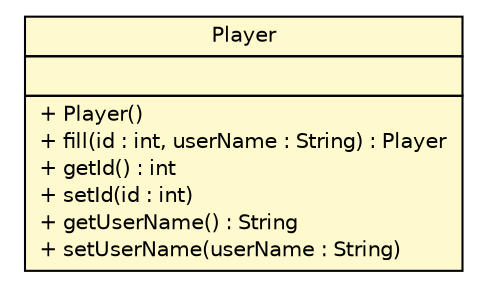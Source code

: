 #!/usr/local/bin/dot
#
# Class diagram 
# Generated by UMLGraph version R5_6 (http://www.umlgraph.org/)
#

digraph G {
	edge [fontname="Helvetica",fontsize=10,labelfontname="Helvetica",labelfontsize=10];
	node [fontname="Helvetica",fontsize=10,shape=plaintext];
	nodesep=0.25;
	ranksep=0.5;
	// Common.Player
	c1797 [label=<<table title="Common.Player" border="0" cellborder="1" cellspacing="0" cellpadding="2" port="p" bgcolor="lemonChiffon" href="./Player.html">
		<tr><td><table border="0" cellspacing="0" cellpadding="1">
<tr><td align="center" balign="center"> Player </td></tr>
		</table></td></tr>
		<tr><td><table border="0" cellspacing="0" cellpadding="1">
<tr><td align="left" balign="left">  </td></tr>
		</table></td></tr>
		<tr><td><table border="0" cellspacing="0" cellpadding="1">
<tr><td align="left" balign="left"> + Player() </td></tr>
<tr><td align="left" balign="left"> + fill(id : int, userName : String) : Player </td></tr>
<tr><td align="left" balign="left"> + getId() : int </td></tr>
<tr><td align="left" balign="left"> + setId(id : int) </td></tr>
<tr><td align="left" balign="left"> + getUserName() : String </td></tr>
<tr><td align="left" balign="left"> + setUserName(userName : String) </td></tr>
		</table></td></tr>
		</table>>, URL="./Player.html", fontname="Helvetica", fontcolor="black", fontsize=10.0];
}

